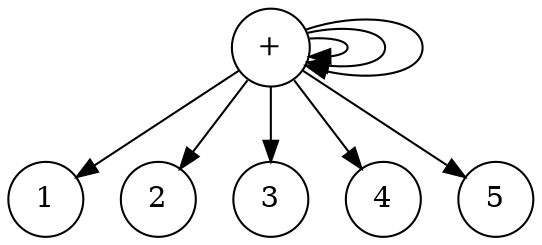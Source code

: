 digraph Tree {
node [shape=circle];
"+" -> "+";
"+" -> "+";
"+" -> "+";
"+" -> "1";
"+" -> "2";
"+" -> "3";
"+" -> "4";
"+" -> "5";
}

